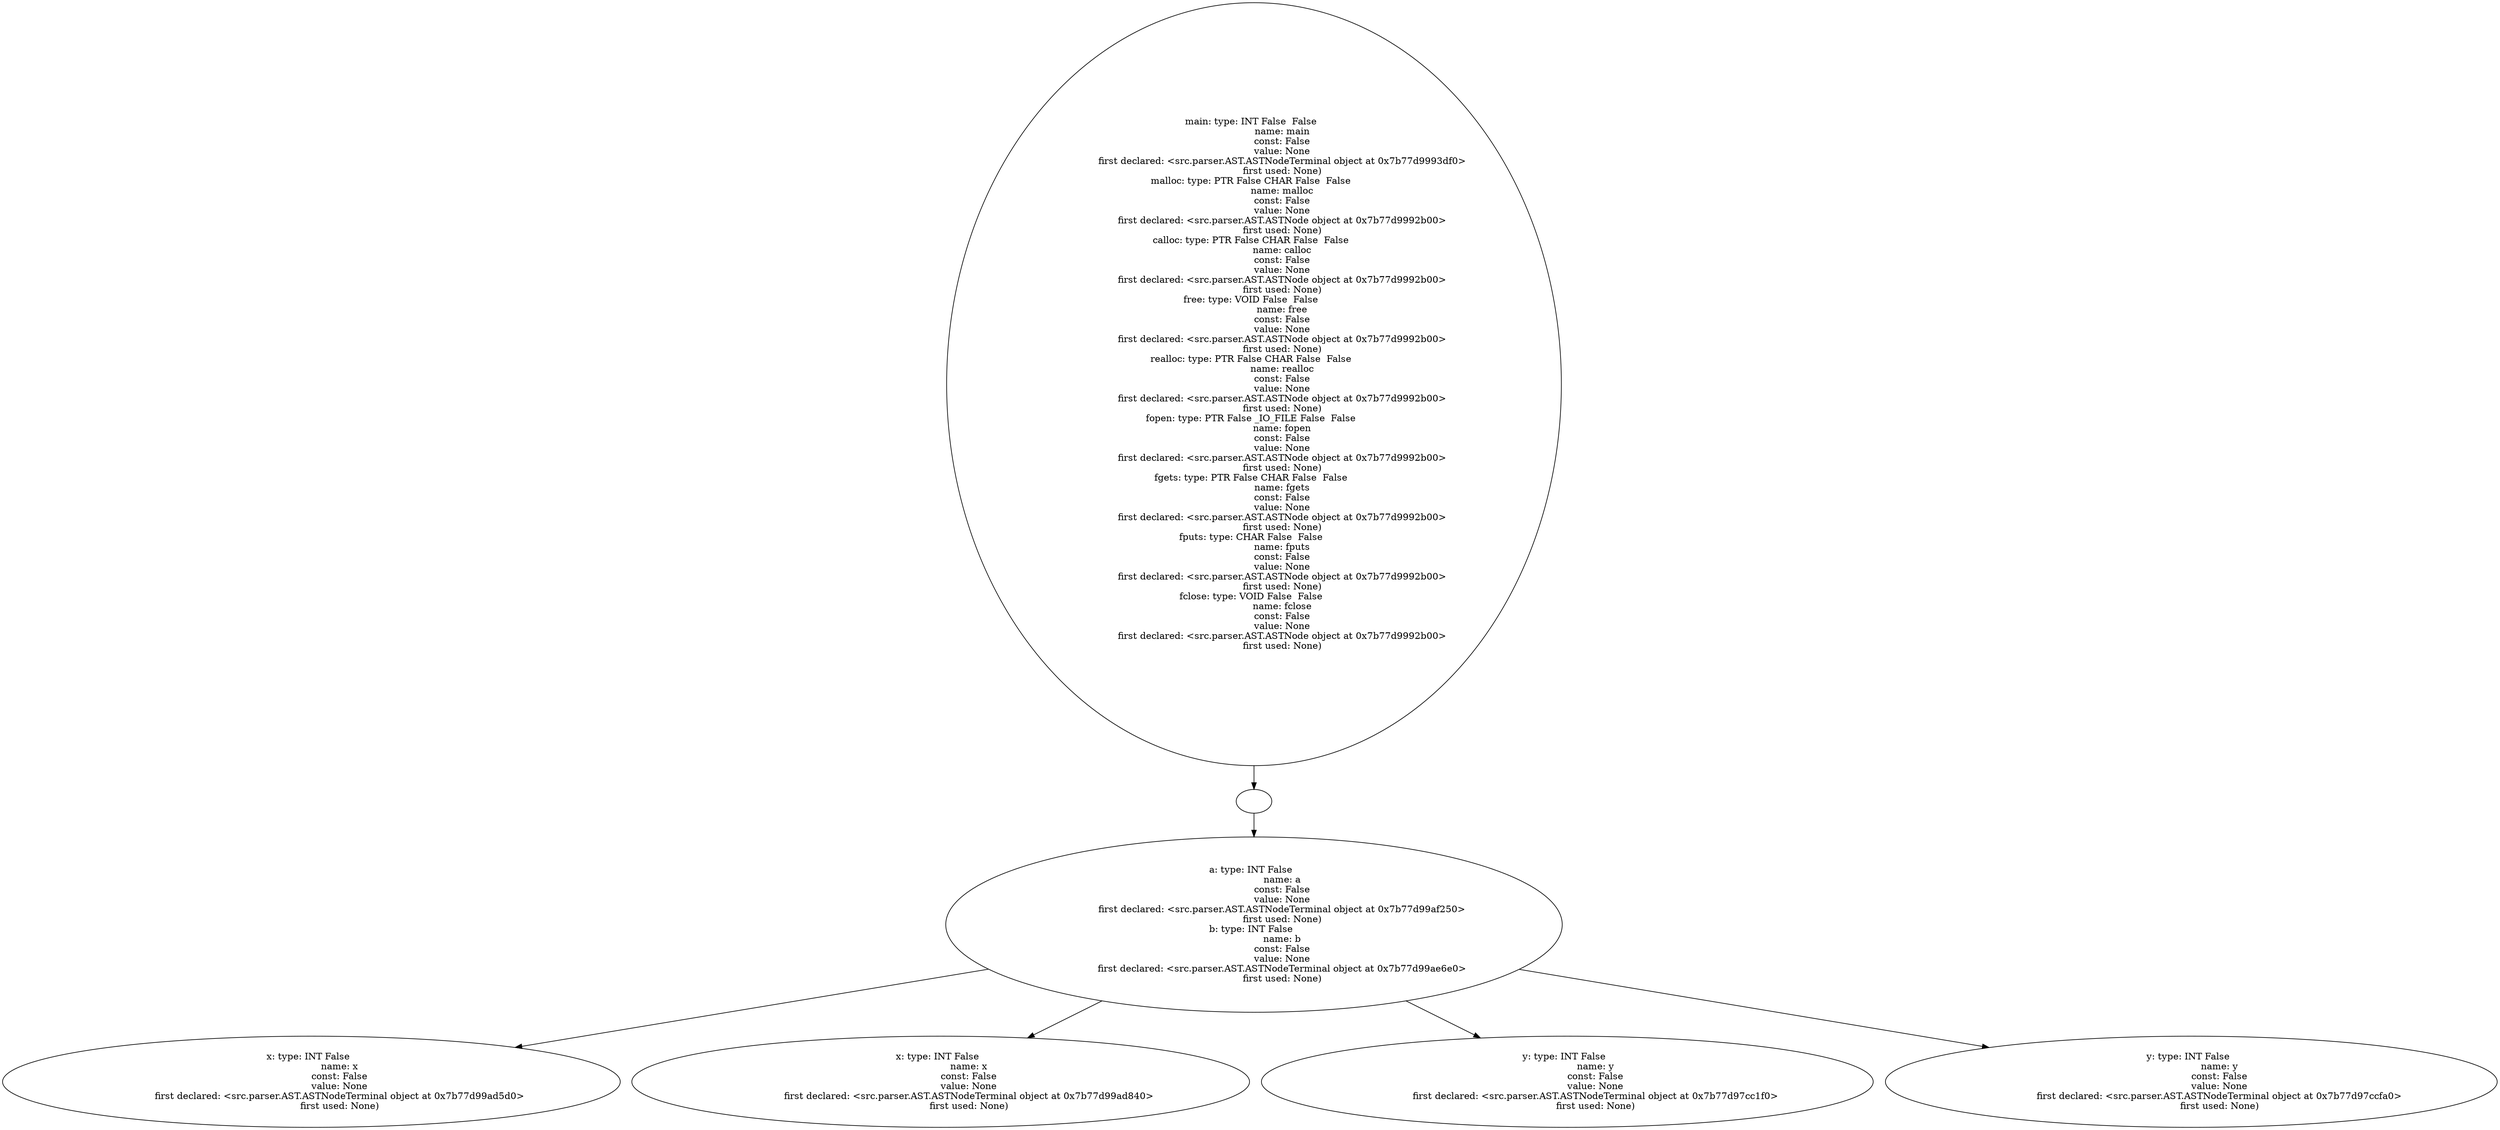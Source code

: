 digraph AST {
  "135754682127776" [label="main: type: INT False  False  
                   name: main
                   const: False
                   value: None
                   first declared: <src.parser.AST.ASTNodeTerminal object at 0x7b77d9993df0>
                   first used: None)
malloc: type: PTR False CHAR False  False  
                   name: malloc
                   const: False
                   value: None
                   first declared: <src.parser.AST.ASTNode object at 0x7b77d9992b00>
                   first used: None)
calloc: type: PTR False CHAR False  False  
                   name: calloc
                   const: False
                   value: None
                   first declared: <src.parser.AST.ASTNode object at 0x7b77d9992b00>
                   first used: None)
free: type: VOID False  False  
                   name: free
                   const: False
                   value: None
                   first declared: <src.parser.AST.ASTNode object at 0x7b77d9992b00>
                   first used: None)
realloc: type: PTR False CHAR False  False  
                   name: realloc
                   const: False
                   value: None
                   first declared: <src.parser.AST.ASTNode object at 0x7b77d9992b00>
                   first used: None)
fopen: type: PTR False _IO_FILE False  False  
                   name: fopen
                   const: False
                   value: None
                   first declared: <src.parser.AST.ASTNode object at 0x7b77d9992b00>
                   first used: None)
fgets: type: PTR False CHAR False  False  
                   name: fgets
                   const: False
                   value: None
                   first declared: <src.parser.AST.ASTNode object at 0x7b77d9992b00>
                   first used: None)
fputs: type: CHAR False  False  
                   name: fputs
                   const: False
                   value: None
                   first declared: <src.parser.AST.ASTNode object at 0x7b77d9992b00>
                   first used: None)
fclose: type: VOID False  False  
                   name: fclose
                   const: False
                   value: None
                   first declared: <src.parser.AST.ASTNode object at 0x7b77d9992b00>
                   first used: None)"];
  "135754682127776" -> "135754682126288";
  "135754682126288" [label=""];
  "135754682126288" -> "135754682125760";
  "135754682125760" [label="a: type: INT False  
                   name: a
                   const: False
                   value: None
                   first declared: <src.parser.AST.ASTNodeTerminal object at 0x7b77d99af250>
                   first used: None)
b: type: INT False  
                   name: b
                   const: False
                   value: None
                   first declared: <src.parser.AST.ASTNodeTerminal object at 0x7b77d99ae6e0>
                   first used: None)"];
  "135754682125760" -> "135754682131424";
  "135754682125760" -> "135754682129360";
  "135754682125760" -> "135754682126000";
  "135754682125760" -> "135754682127248";
  "135754682131424" [label="x: type: INT False  
                   name: x
                   const: False
                   value: None
                   first declared: <src.parser.AST.ASTNodeTerminal object at 0x7b77d99ad5d0>
                   first used: None)"];
  "135754682129360" [label="x: type: INT False  
                   name: x
                   const: False
                   value: None
                   first declared: <src.parser.AST.ASTNodeTerminal object at 0x7b77d99ad840>
                   first used: None)"];
  "135754682126000" [label="y: type: INT False  
                   name: y
                   const: False
                   value: None
                   first declared: <src.parser.AST.ASTNodeTerminal object at 0x7b77d97cc1f0>
                   first used: None)"];
  "135754682127248" [label="y: type: INT False  
                   name: y
                   const: False
                   value: None
                   first declared: <src.parser.AST.ASTNodeTerminal object at 0x7b77d97ccfa0>
                   first used: None)"];
}
